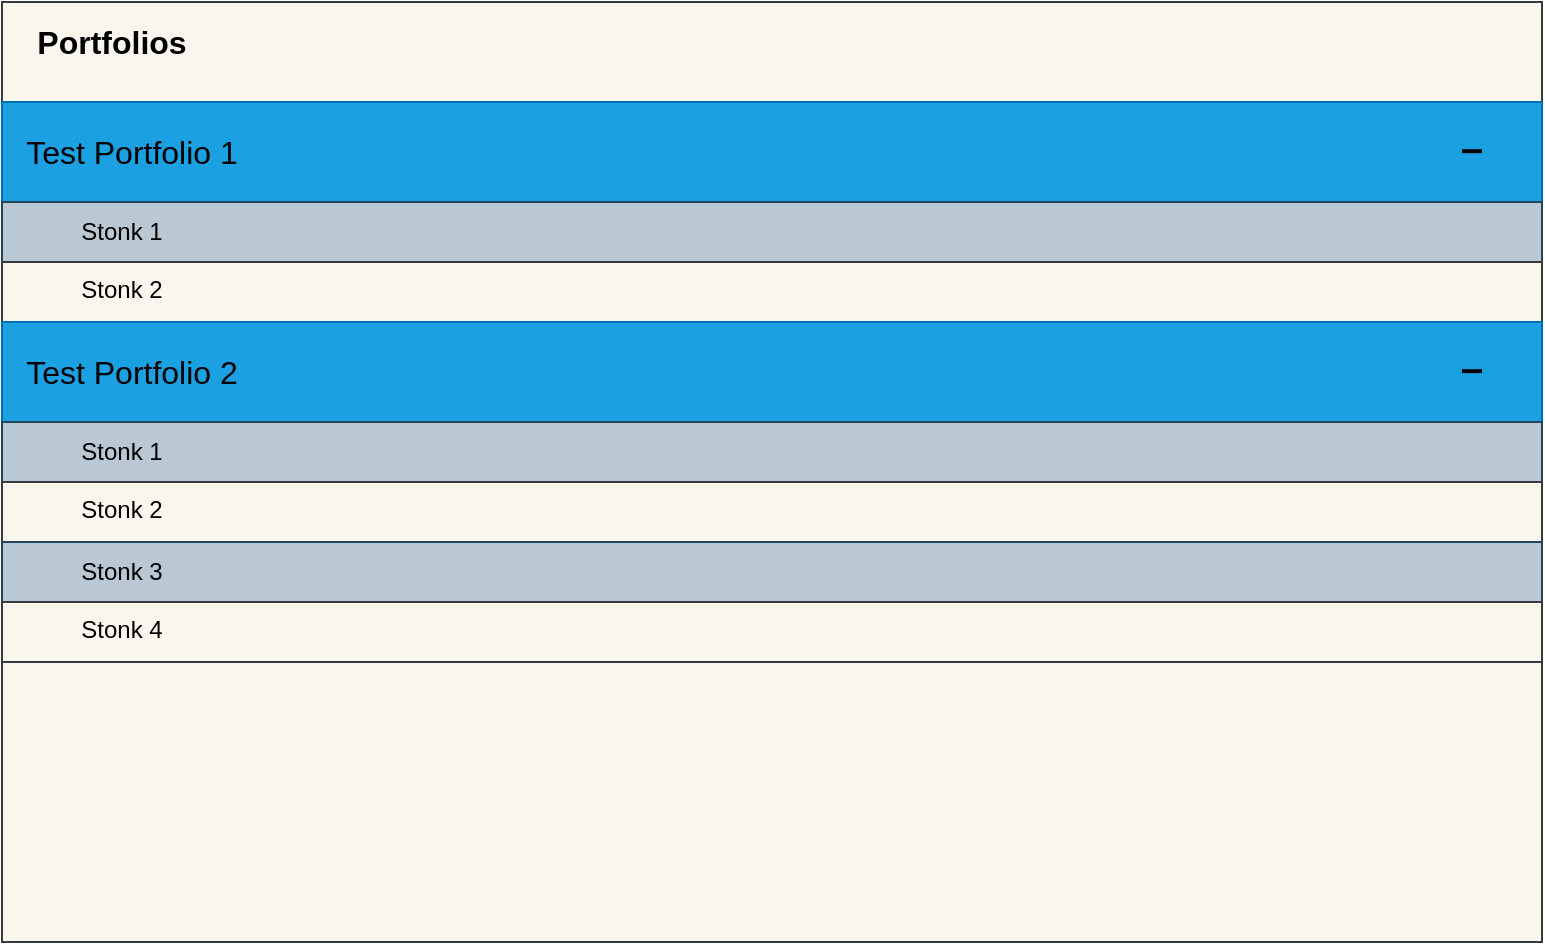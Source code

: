 <mxfile>
    <diagram id="BO3YLjKukghoF_NanD-J" name="Page-1">
        <mxGraphModel dx="923" dy="627" grid="1" gridSize="10" guides="1" tooltips="1" connect="1" arrows="1" fold="1" page="1" pageScale="1" pageWidth="850" pageHeight="1100" math="0" shadow="0">
            <root>
                <mxCell id="0"/>
                <mxCell id="1" parent="0"/>
                <mxCell id="2" value="" style="rounded=0;whiteSpace=wrap;html=1;fillColor=#f9f7ed;strokeColor=#36393d;" vertex="1" parent="1">
                    <mxGeometry x="30" y="140" width="770" height="470" as="geometry"/>
                </mxCell>
                <mxCell id="3" value="Portfolios" style="text;html=1;strokeColor=none;fillColor=none;align=center;verticalAlign=middle;whiteSpace=wrap;rounded=0;fontSize=16;fontStyle=1;fontColor=#000000;" vertex="1" parent="1">
                    <mxGeometry x="40" y="150" width="90" height="20" as="geometry"/>
                </mxCell>
                <mxCell id="4" value="" style="rounded=0;whiteSpace=wrap;html=1;fontSize=16;fillColor=#1ba1e2;strokeColor=#006EAF;fontColor=#ffffff;" vertex="1" parent="1">
                    <mxGeometry x="30" y="190" width="770" height="50" as="geometry"/>
                </mxCell>
                <mxCell id="5" value="" style="rounded=0;whiteSpace=wrap;html=1;fontSize=16;fillColor=#bac8d3;strokeColor=#23445d;" vertex="1" parent="1">
                    <mxGeometry x="30" y="240" width="770" height="30" as="geometry"/>
                </mxCell>
                <mxCell id="6" value="" style="rounded=0;whiteSpace=wrap;html=1;fontSize=16;fillColor=#f9f7ed;strokeColor=#36393d;" vertex="1" parent="1">
                    <mxGeometry x="30" y="270" width="770" height="30" as="geometry"/>
                </mxCell>
                <mxCell id="10" value="" style="rounded=0;whiteSpace=wrap;html=1;fontSize=16;fillColor=#1ba1e2;strokeColor=#006EAF;fontColor=#ffffff;" vertex="1" parent="1">
                    <mxGeometry x="30" y="300" width="770" height="50" as="geometry"/>
                </mxCell>
                <mxCell id="11" value="" style="rounded=0;whiteSpace=wrap;html=1;fontSize=16;fillColor=#bac8d3;strokeColor=#23445d;" vertex="1" parent="1">
                    <mxGeometry x="30" y="350" width="770" height="30" as="geometry"/>
                </mxCell>
                <mxCell id="12" value="" style="rounded=0;whiteSpace=wrap;html=1;fontSize=16;fillColor=#f9f7ed;strokeColor=#36393d;" vertex="1" parent="1">
                    <mxGeometry x="30" y="380" width="770" height="30" as="geometry"/>
                </mxCell>
                <mxCell id="13" value="" style="rounded=0;whiteSpace=wrap;html=1;fontSize=16;fillColor=#bac8d3;strokeColor=#23445d;" vertex="1" parent="1">
                    <mxGeometry x="30" y="410" width="770" height="30" as="geometry"/>
                </mxCell>
                <mxCell id="14" value="" style="rounded=0;whiteSpace=wrap;html=1;fontSize=16;fillColor=#f9f7ed;strokeColor=#36393d;" vertex="1" parent="1">
                    <mxGeometry x="30" y="440" width="770" height="30" as="geometry"/>
                </mxCell>
                <mxCell id="15" value="Test Portfolio 1" style="text;html=1;strokeColor=none;fillColor=none;align=center;verticalAlign=middle;whiteSpace=wrap;rounded=0;fontSize=16;" vertex="1" parent="1">
                    <mxGeometry x="40" y="205" width="110" height="20" as="geometry"/>
                </mxCell>
                <mxCell id="16" value="Test Portfolio 2" style="text;html=1;strokeColor=none;fillColor=none;align=center;verticalAlign=middle;whiteSpace=wrap;rounded=0;fontSize=16;" vertex="1" parent="1">
                    <mxGeometry x="40" y="315" width="110" height="20" as="geometry"/>
                </mxCell>
                <mxCell id="17" value="Stonk 1" style="text;html=1;strokeColor=none;fillColor=none;align=center;verticalAlign=middle;whiteSpace=wrap;rounded=0;fontSize=12;fontColor=#000000;" vertex="1" parent="1">
                    <mxGeometry x="60" y="245" width="60" height="20" as="geometry"/>
                </mxCell>
                <mxCell id="18" value="Stonk 2" style="text;html=1;strokeColor=none;fillColor=none;align=center;verticalAlign=middle;whiteSpace=wrap;rounded=0;fontSize=12;fontColor=#000000;" vertex="1" parent="1">
                    <mxGeometry x="60" y="274" width="60" height="20" as="geometry"/>
                </mxCell>
                <mxCell id="19" value="Stonk 1" style="text;html=1;strokeColor=none;fillColor=none;align=center;verticalAlign=middle;whiteSpace=wrap;rounded=0;fontSize=12;fontColor=#000000;" vertex="1" parent="1">
                    <mxGeometry x="60" y="355" width="60" height="20" as="geometry"/>
                </mxCell>
                <mxCell id="20" value="Stonk 2" style="text;html=1;strokeColor=none;fillColor=none;align=center;verticalAlign=middle;whiteSpace=wrap;rounded=0;fontSize=12;fontColor=#000000;" vertex="1" parent="1">
                    <mxGeometry x="60" y="384" width="60" height="20" as="geometry"/>
                </mxCell>
                <mxCell id="21" value="Stonk 3" style="text;html=1;strokeColor=none;fillColor=none;align=center;verticalAlign=middle;whiteSpace=wrap;rounded=0;fontSize=12;fontColor=#000000;" vertex="1" parent="1">
                    <mxGeometry x="60" y="415" width="60" height="20" as="geometry"/>
                </mxCell>
                <mxCell id="22" value="Stonk 4" style="text;html=1;strokeColor=none;fillColor=none;align=center;verticalAlign=middle;whiteSpace=wrap;rounded=0;fontSize=12;fontColor=#000000;" vertex="1" parent="1">
                    <mxGeometry x="60" y="444" width="60" height="20" as="geometry"/>
                </mxCell>
                <mxCell id="25" value="" style="endArrow=none;html=1;fontSize=12;fontColor=#000000;strokeWidth=2;" edge="1" parent="1">
                    <mxGeometry width="50" height="50" relative="1" as="geometry">
                        <mxPoint x="770" y="324.58" as="sourcePoint"/>
                        <mxPoint x="760" y="324.58" as="targetPoint"/>
                        <Array as="points">
                            <mxPoint x="770" y="324.58"/>
                        </Array>
                    </mxGeometry>
                </mxCell>
                <mxCell id="27" value="" style="endArrow=none;html=1;fontSize=12;fontColor=#000000;strokeWidth=2;" edge="1" parent="1">
                    <mxGeometry width="50" height="50" relative="1" as="geometry">
                        <mxPoint x="770" y="214.58" as="sourcePoint"/>
                        <mxPoint x="760" y="214.58" as="targetPoint"/>
                        <Array as="points">
                            <mxPoint x="770" y="214.58"/>
                        </Array>
                    </mxGeometry>
                </mxCell>
            </root>
        </mxGraphModel>
    </diagram>
</mxfile>